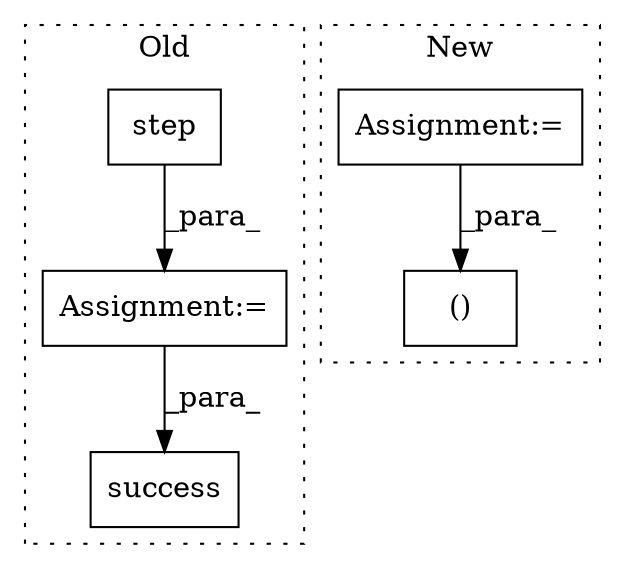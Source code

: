 digraph G {
subgraph cluster0 {
1 [label="success" a="32" s="3548,3562" l="8,1" shape="box"];
3 [label="Assignment:=" a="7" s="3448" l="1" shape="box"];
4 [label="step" a="32" s="3449,3466" l="5,1" shape="box"];
label = "Old";
style="dotted";
}
subgraph cluster1 {
2 [label="()" a="106" s="3499" l="24" shape="box"];
5 [label="Assignment:=" a="7" s="3283" l="1" shape="box"];
label = "New";
style="dotted";
}
3 -> 1 [label="_para_"];
4 -> 3 [label="_para_"];
5 -> 2 [label="_para_"];
}